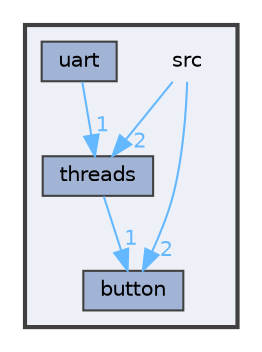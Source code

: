 digraph "src"
{
 // LATEX_PDF_SIZE
  bgcolor="transparent";
  edge [fontname=Helvetica,fontsize=10,labelfontname=Helvetica,labelfontsize=10];
  node [fontname=Helvetica,fontsize=10,shape=box,height=0.2,width=0.4];
  compound=true
  subgraph clusterdir_68267d1309a1af8e8297ef4c3efbcdba {
    graph [ bgcolor="#edf0f7", pencolor="grey25", label="", fontname=Helvetica,fontsize=10 style="filled,bold", URL="dir_68267d1309a1af8e8297ef4c3efbcdba.html",tooltip=""]
    dir_68267d1309a1af8e8297ef4c3efbcdba [shape=plaintext, label="src"];
  dir_2a83588ecde063e63a6059b48ad1ea81 [label="button", fillcolor="#a2b4d6", color="grey25", style="filled", URL="dir_2a83588ecde063e63a6059b48ad1ea81.html",tooltip=""];
  dir_3454632d1a606e9a309cdaae2c26d5ae [label="threads", fillcolor="#a2b4d6", color="grey25", style="filled", URL="dir_3454632d1a606e9a309cdaae2c26d5ae.html",tooltip=""];
  dir_8b266d93855f0425f0e4b297b7e4f33e [label="uart", fillcolor="#a2b4d6", color="grey25", style="filled", URL="dir_8b266d93855f0425f0e4b297b7e4f33e.html",tooltip=""];
  }
  dir_68267d1309a1af8e8297ef4c3efbcdba->dir_2a83588ecde063e63a6059b48ad1ea81 [headlabel="2", labeldistance=1.5 headhref="dir_000194_000020.html" color="steelblue1" fontcolor="steelblue1"];
  dir_68267d1309a1af8e8297ef4c3efbcdba->dir_3454632d1a606e9a309cdaae2c26d5ae [headlabel="2", labeldistance=1.5 headhref="dir_000194_000210.html" color="steelblue1" fontcolor="steelblue1"];
  dir_3454632d1a606e9a309cdaae2c26d5ae->dir_2a83588ecde063e63a6059b48ad1ea81 [headlabel="1", labeldistance=1.5 headhref="dir_000210_000020.html" color="steelblue1" fontcolor="steelblue1"];
  dir_8b266d93855f0425f0e4b297b7e4f33e->dir_3454632d1a606e9a309cdaae2c26d5ae [headlabel="1", labeldistance=1.5 headhref="dir_000220_000210.html" color="steelblue1" fontcolor="steelblue1"];
}
